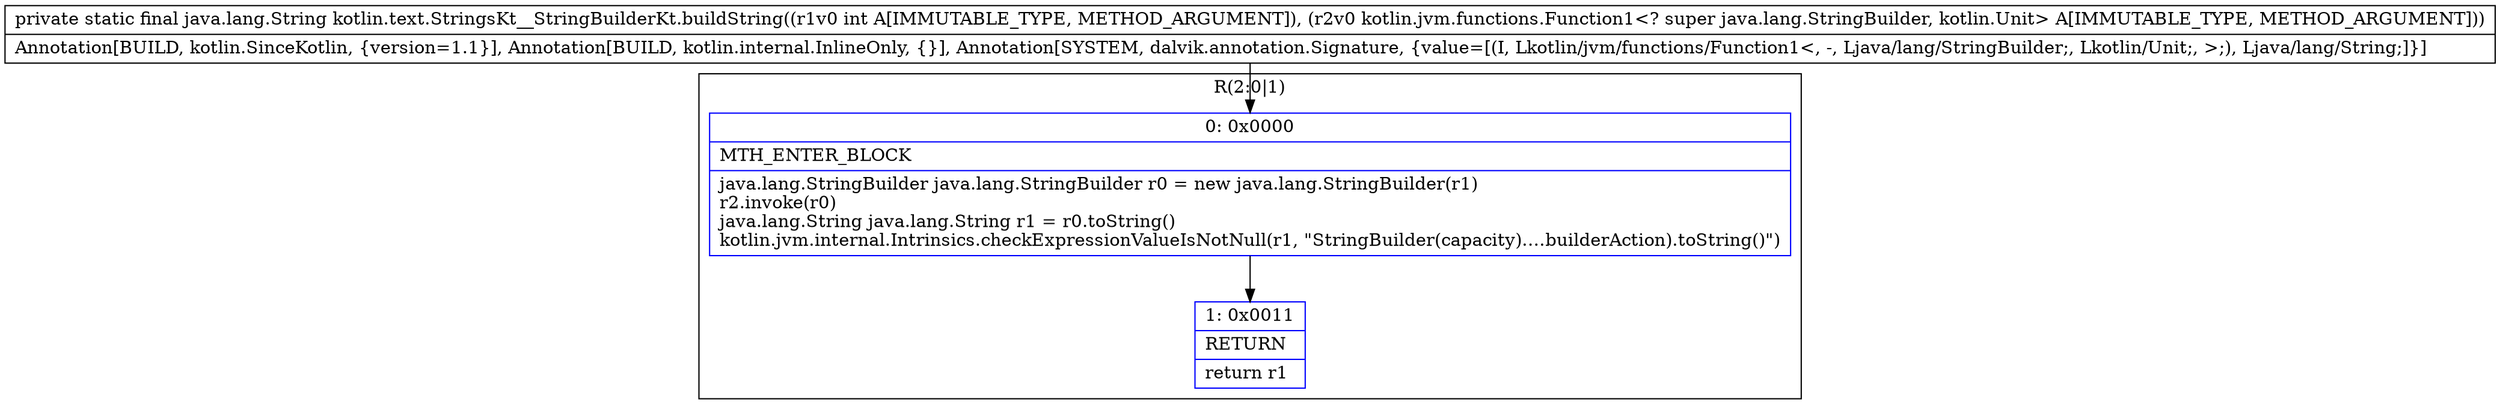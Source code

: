 digraph "CFG forkotlin.text.StringsKt__StringBuilderKt.buildString(ILkotlin\/jvm\/functions\/Function1;)Ljava\/lang\/String;" {
subgraph cluster_Region_293695271 {
label = "R(2:0|1)";
node [shape=record,color=blue];
Node_0 [shape=record,label="{0\:\ 0x0000|MTH_ENTER_BLOCK\l|java.lang.StringBuilder java.lang.StringBuilder r0 = new java.lang.StringBuilder(r1)\lr2.invoke(r0)\ljava.lang.String java.lang.String r1 = r0.toString()\lkotlin.jvm.internal.Intrinsics.checkExpressionValueIsNotNull(r1, \"StringBuilder(capacity).…builderAction).toString()\")\l}"];
Node_1 [shape=record,label="{1\:\ 0x0011|RETURN\l|return r1\l}"];
}
MethodNode[shape=record,label="{private static final java.lang.String kotlin.text.StringsKt__StringBuilderKt.buildString((r1v0 int A[IMMUTABLE_TYPE, METHOD_ARGUMENT]), (r2v0 kotlin.jvm.functions.Function1\<? super java.lang.StringBuilder, kotlin.Unit\> A[IMMUTABLE_TYPE, METHOD_ARGUMENT]))  | Annotation[BUILD, kotlin.SinceKotlin, \{version=1.1\}], Annotation[BUILD, kotlin.internal.InlineOnly, \{\}], Annotation[SYSTEM, dalvik.annotation.Signature, \{value=[(I, Lkotlin\/jvm\/functions\/Function1\<, \-, Ljava\/lang\/StringBuilder;, Lkotlin\/Unit;, \>;), Ljava\/lang\/String;]\}]\l}"];
MethodNode -> Node_0;
Node_0 -> Node_1;
}

